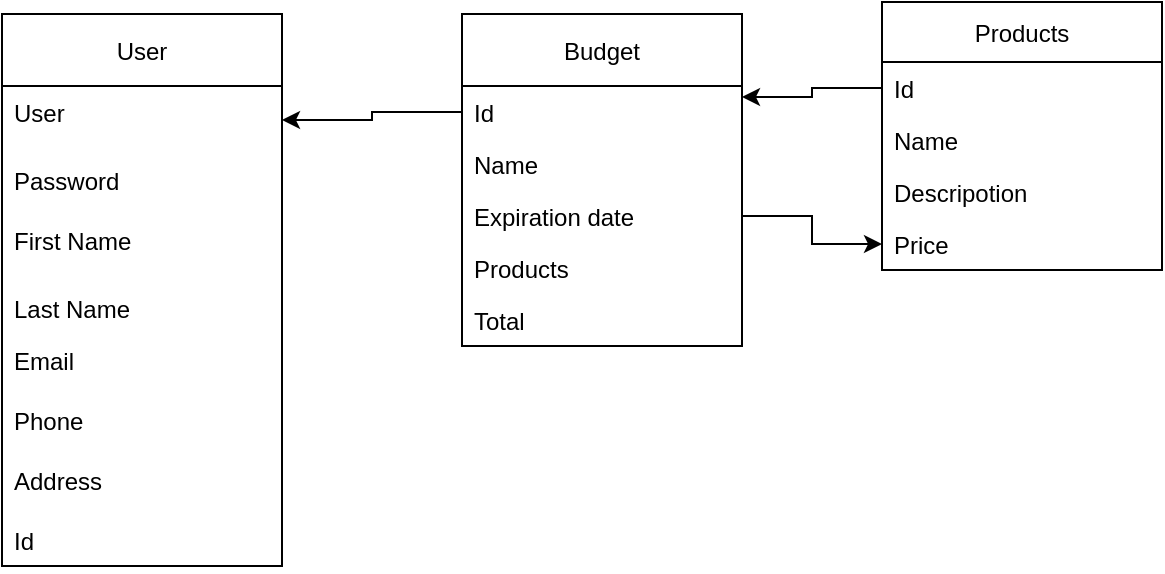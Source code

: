 <mxfile version="20.5.1" type="github">
  <diagram id="0uL1XAGUiet5--fEhf08" name="Página-1">
    <mxGraphModel dx="1422" dy="772" grid="1" gridSize="10" guides="1" tooltips="1" connect="1" arrows="1" fold="1" page="1" pageScale="1" pageWidth="827" pageHeight="1169" math="0" shadow="0">
      <root>
        <mxCell id="0" />
        <mxCell id="1" parent="0" />
        <mxCell id="fZB2xeo70fzH0p9U2D0L-5" value="User" style="swimlane;fontStyle=0;childLayout=stackLayout;horizontal=1;startSize=36;fillColor=none;horizontalStack=0;resizeParent=1;resizeParentMax=0;resizeLast=0;collapsible=1;marginBottom=0;" vertex="1" parent="1">
          <mxGeometry x="60" y="40" width="140" height="276" as="geometry" />
        </mxCell>
        <mxCell id="fZB2xeo70fzH0p9U2D0L-6" value="User" style="text;strokeColor=none;fillColor=none;align=left;verticalAlign=top;spacingLeft=4;spacingRight=4;overflow=hidden;rotatable=0;points=[[0,0.5],[1,0.5]];portConstraint=eastwest;" vertex="1" parent="fZB2xeo70fzH0p9U2D0L-5">
          <mxGeometry y="36" width="140" height="34" as="geometry" />
        </mxCell>
        <mxCell id="fZB2xeo70fzH0p9U2D0L-7" value="Password" style="text;strokeColor=none;fillColor=none;align=left;verticalAlign=top;spacingLeft=4;spacingRight=4;overflow=hidden;rotatable=0;points=[[0,0.5],[1,0.5]];portConstraint=eastwest;" vertex="1" parent="fZB2xeo70fzH0p9U2D0L-5">
          <mxGeometry y="70" width="140" height="30" as="geometry" />
        </mxCell>
        <mxCell id="fZB2xeo70fzH0p9U2D0L-8" value="First Name" style="text;strokeColor=none;fillColor=none;align=left;verticalAlign=top;spacingLeft=4;spacingRight=4;overflow=hidden;rotatable=0;points=[[0,0.5],[1,0.5]];portConstraint=eastwest;" vertex="1" parent="fZB2xeo70fzH0p9U2D0L-5">
          <mxGeometry y="100" width="140" height="34" as="geometry" />
        </mxCell>
        <mxCell id="fZB2xeo70fzH0p9U2D0L-10" value="Last Name" style="text;strokeColor=none;fillColor=none;align=left;verticalAlign=top;spacingLeft=4;spacingRight=4;overflow=hidden;rotatable=0;points=[[0,0.5],[1,0.5]];portConstraint=eastwest;" vertex="1" parent="fZB2xeo70fzH0p9U2D0L-5">
          <mxGeometry y="134" width="140" height="26" as="geometry" />
        </mxCell>
        <mxCell id="fZB2xeo70fzH0p9U2D0L-9" value="Email" style="text;strokeColor=none;fillColor=none;align=left;verticalAlign=top;spacingLeft=4;spacingRight=4;overflow=hidden;rotatable=0;points=[[0,0.5],[1,0.5]];portConstraint=eastwest;" vertex="1" parent="fZB2xeo70fzH0p9U2D0L-5">
          <mxGeometry y="160" width="140" height="30" as="geometry" />
        </mxCell>
        <mxCell id="fZB2xeo70fzH0p9U2D0L-12" value="Phone" style="text;strokeColor=none;fillColor=none;align=left;verticalAlign=top;spacingLeft=4;spacingRight=4;overflow=hidden;rotatable=0;points=[[0,0.5],[1,0.5]];portConstraint=eastwest;" vertex="1" parent="fZB2xeo70fzH0p9U2D0L-5">
          <mxGeometry y="190" width="140" height="30" as="geometry" />
        </mxCell>
        <mxCell id="fZB2xeo70fzH0p9U2D0L-11" value="Address" style="text;strokeColor=none;fillColor=none;align=left;verticalAlign=top;spacingLeft=4;spacingRight=4;overflow=hidden;rotatable=0;points=[[0,0.5],[1,0.5]];portConstraint=eastwest;" vertex="1" parent="fZB2xeo70fzH0p9U2D0L-5">
          <mxGeometry y="220" width="140" height="30" as="geometry" />
        </mxCell>
        <mxCell id="fZB2xeo70fzH0p9U2D0L-24" value="Id" style="text;strokeColor=none;fillColor=none;align=left;verticalAlign=top;spacingLeft=4;spacingRight=4;overflow=hidden;rotatable=0;points=[[0,0.5],[1,0.5]];portConstraint=eastwest;" vertex="1" parent="fZB2xeo70fzH0p9U2D0L-5">
          <mxGeometry y="250" width="140" height="26" as="geometry" />
        </mxCell>
        <mxCell id="fZB2xeo70fzH0p9U2D0L-13" value="Budget" style="swimlane;fontStyle=0;childLayout=stackLayout;horizontal=1;startSize=36;fillColor=none;horizontalStack=0;resizeParent=1;resizeParentMax=0;resizeLast=0;collapsible=1;marginBottom=0;" vertex="1" parent="1">
          <mxGeometry x="290" y="40" width="140" height="166" as="geometry" />
        </mxCell>
        <mxCell id="fZB2xeo70fzH0p9U2D0L-14" value="Id" style="text;strokeColor=none;fillColor=none;align=left;verticalAlign=top;spacingLeft=4;spacingRight=4;overflow=hidden;rotatable=0;points=[[0,0.5],[1,0.5]];portConstraint=eastwest;" vertex="1" parent="fZB2xeo70fzH0p9U2D0L-13">
          <mxGeometry y="36" width="140" height="26" as="geometry" />
        </mxCell>
        <mxCell id="fZB2xeo70fzH0p9U2D0L-15" value="Name" style="text;strokeColor=none;fillColor=none;align=left;verticalAlign=top;spacingLeft=4;spacingRight=4;overflow=hidden;rotatable=0;points=[[0,0.5],[1,0.5]];portConstraint=eastwest;" vertex="1" parent="fZB2xeo70fzH0p9U2D0L-13">
          <mxGeometry y="62" width="140" height="26" as="geometry" />
        </mxCell>
        <mxCell id="fZB2xeo70fzH0p9U2D0L-16" value="Expiration date" style="text;strokeColor=none;fillColor=none;align=left;verticalAlign=top;spacingLeft=4;spacingRight=4;overflow=hidden;rotatable=0;points=[[0,0.5],[1,0.5]];portConstraint=eastwest;" vertex="1" parent="fZB2xeo70fzH0p9U2D0L-13">
          <mxGeometry y="88" width="140" height="26" as="geometry" />
        </mxCell>
        <mxCell id="fZB2xeo70fzH0p9U2D0L-18" value="Products" style="text;strokeColor=none;fillColor=none;align=left;verticalAlign=top;spacingLeft=4;spacingRight=4;overflow=hidden;rotatable=0;points=[[0,0.5],[1,0.5]];portConstraint=eastwest;" vertex="1" parent="fZB2xeo70fzH0p9U2D0L-13">
          <mxGeometry y="114" width="140" height="26" as="geometry" />
        </mxCell>
        <mxCell id="fZB2xeo70fzH0p9U2D0L-17" value="Total" style="text;strokeColor=none;fillColor=none;align=left;verticalAlign=top;spacingLeft=4;spacingRight=4;overflow=hidden;rotatable=0;points=[[0,0.5],[1,0.5]];portConstraint=eastwest;" vertex="1" parent="fZB2xeo70fzH0p9U2D0L-13">
          <mxGeometry y="140" width="140" height="26" as="geometry" />
        </mxCell>
        <mxCell id="fZB2xeo70fzH0p9U2D0L-19" value="Products" style="swimlane;fontStyle=0;childLayout=stackLayout;horizontal=1;startSize=30;fillColor=none;horizontalStack=0;resizeParent=1;resizeParentMax=0;resizeLast=0;collapsible=1;marginBottom=0;" vertex="1" parent="1">
          <mxGeometry x="500" y="34" width="140" height="134" as="geometry" />
        </mxCell>
        <mxCell id="fZB2xeo70fzH0p9U2D0L-20" value="Id" style="text;strokeColor=none;fillColor=none;align=left;verticalAlign=top;spacingLeft=4;spacingRight=4;overflow=hidden;rotatable=0;points=[[0,0.5],[1,0.5]];portConstraint=eastwest;" vertex="1" parent="fZB2xeo70fzH0p9U2D0L-19">
          <mxGeometry y="30" width="140" height="26" as="geometry" />
        </mxCell>
        <mxCell id="fZB2xeo70fzH0p9U2D0L-21" value="Name" style="text;strokeColor=none;fillColor=none;align=left;verticalAlign=top;spacingLeft=4;spacingRight=4;overflow=hidden;rotatable=0;points=[[0,0.5],[1,0.5]];portConstraint=eastwest;" vertex="1" parent="fZB2xeo70fzH0p9U2D0L-19">
          <mxGeometry y="56" width="140" height="26" as="geometry" />
        </mxCell>
        <mxCell id="fZB2xeo70fzH0p9U2D0L-22" value="Descripotion" style="text;strokeColor=none;fillColor=none;align=left;verticalAlign=top;spacingLeft=4;spacingRight=4;overflow=hidden;rotatable=0;points=[[0,0.5],[1,0.5]];portConstraint=eastwest;" vertex="1" parent="fZB2xeo70fzH0p9U2D0L-19">
          <mxGeometry y="82" width="140" height="26" as="geometry" />
        </mxCell>
        <mxCell id="fZB2xeo70fzH0p9U2D0L-23" value="Price" style="text;strokeColor=none;fillColor=none;align=left;verticalAlign=top;spacingLeft=4;spacingRight=4;overflow=hidden;rotatable=0;points=[[0,0.5],[1,0.5]];portConstraint=eastwest;" vertex="1" parent="fZB2xeo70fzH0p9U2D0L-19">
          <mxGeometry y="108" width="140" height="26" as="geometry" />
        </mxCell>
        <mxCell id="fZB2xeo70fzH0p9U2D0L-25" style="edgeStyle=orthogonalEdgeStyle;rounded=0;orthogonalLoop=1;jettySize=auto;html=1;exitX=0;exitY=0.5;exitDx=0;exitDy=0;entryX=1;entryY=0.5;entryDx=0;entryDy=0;" edge="1" parent="1" source="fZB2xeo70fzH0p9U2D0L-14" target="fZB2xeo70fzH0p9U2D0L-6">
          <mxGeometry relative="1" as="geometry" />
        </mxCell>
        <mxCell id="fZB2xeo70fzH0p9U2D0L-26" style="edgeStyle=orthogonalEdgeStyle;rounded=0;orthogonalLoop=1;jettySize=auto;html=1;exitX=0;exitY=0.5;exitDx=0;exitDy=0;entryX=1;entryY=0.25;entryDx=0;entryDy=0;" edge="1" parent="1" source="fZB2xeo70fzH0p9U2D0L-20" target="fZB2xeo70fzH0p9U2D0L-13">
          <mxGeometry relative="1" as="geometry" />
        </mxCell>
        <mxCell id="fZB2xeo70fzH0p9U2D0L-27" value="" style="edgeStyle=orthogonalEdgeStyle;rounded=0;orthogonalLoop=1;jettySize=auto;html=1;" edge="1" parent="1" source="fZB2xeo70fzH0p9U2D0L-16" target="fZB2xeo70fzH0p9U2D0L-23">
          <mxGeometry relative="1" as="geometry" />
        </mxCell>
      </root>
    </mxGraphModel>
  </diagram>
</mxfile>
